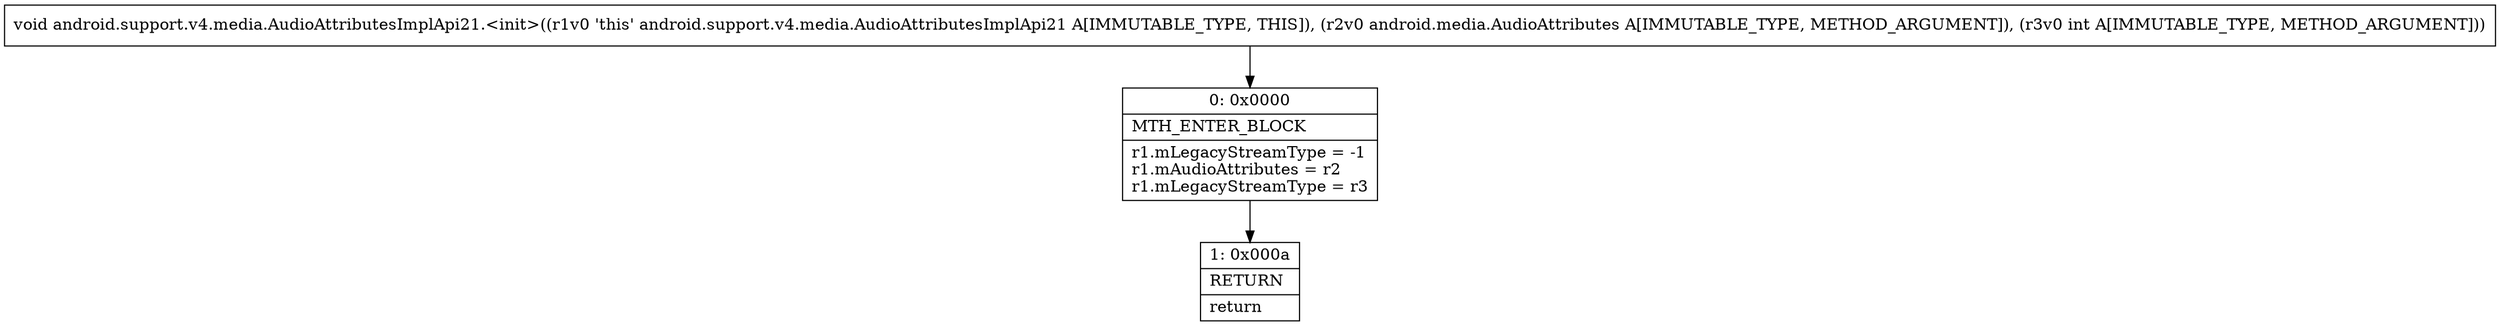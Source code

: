 digraph "CFG forandroid.support.v4.media.AudioAttributesImplApi21.\<init\>(Landroid\/media\/AudioAttributes;I)V" {
Node_0 [shape=record,label="{0\:\ 0x0000|MTH_ENTER_BLOCK\l|r1.mLegacyStreamType = \-1\lr1.mAudioAttributes = r2\lr1.mLegacyStreamType = r3\l}"];
Node_1 [shape=record,label="{1\:\ 0x000a|RETURN\l|return\l}"];
MethodNode[shape=record,label="{void android.support.v4.media.AudioAttributesImplApi21.\<init\>((r1v0 'this' android.support.v4.media.AudioAttributesImplApi21 A[IMMUTABLE_TYPE, THIS]), (r2v0 android.media.AudioAttributes A[IMMUTABLE_TYPE, METHOD_ARGUMENT]), (r3v0 int A[IMMUTABLE_TYPE, METHOD_ARGUMENT])) }"];
MethodNode -> Node_0;
Node_0 -> Node_1;
}

